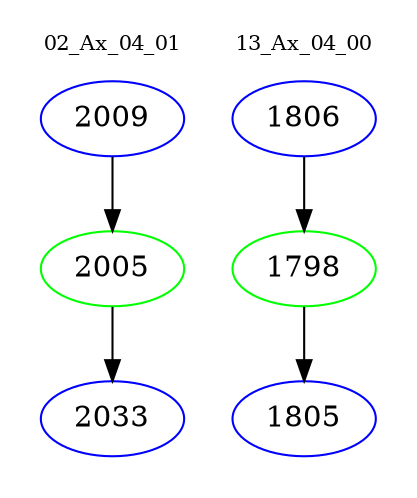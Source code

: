 digraph{
subgraph cluster_0 {
color = white
label = "02_Ax_04_01";
fontsize=10;
T0_2009 [label="2009", color="blue"]
T0_2009 -> T0_2005 [color="black"]
T0_2005 [label="2005", color="green"]
T0_2005 -> T0_2033 [color="black"]
T0_2033 [label="2033", color="blue"]
}
subgraph cluster_1 {
color = white
label = "13_Ax_04_00";
fontsize=10;
T1_1806 [label="1806", color="blue"]
T1_1806 -> T1_1798 [color="black"]
T1_1798 [label="1798", color="green"]
T1_1798 -> T1_1805 [color="black"]
T1_1805 [label="1805", color="blue"]
}
}
